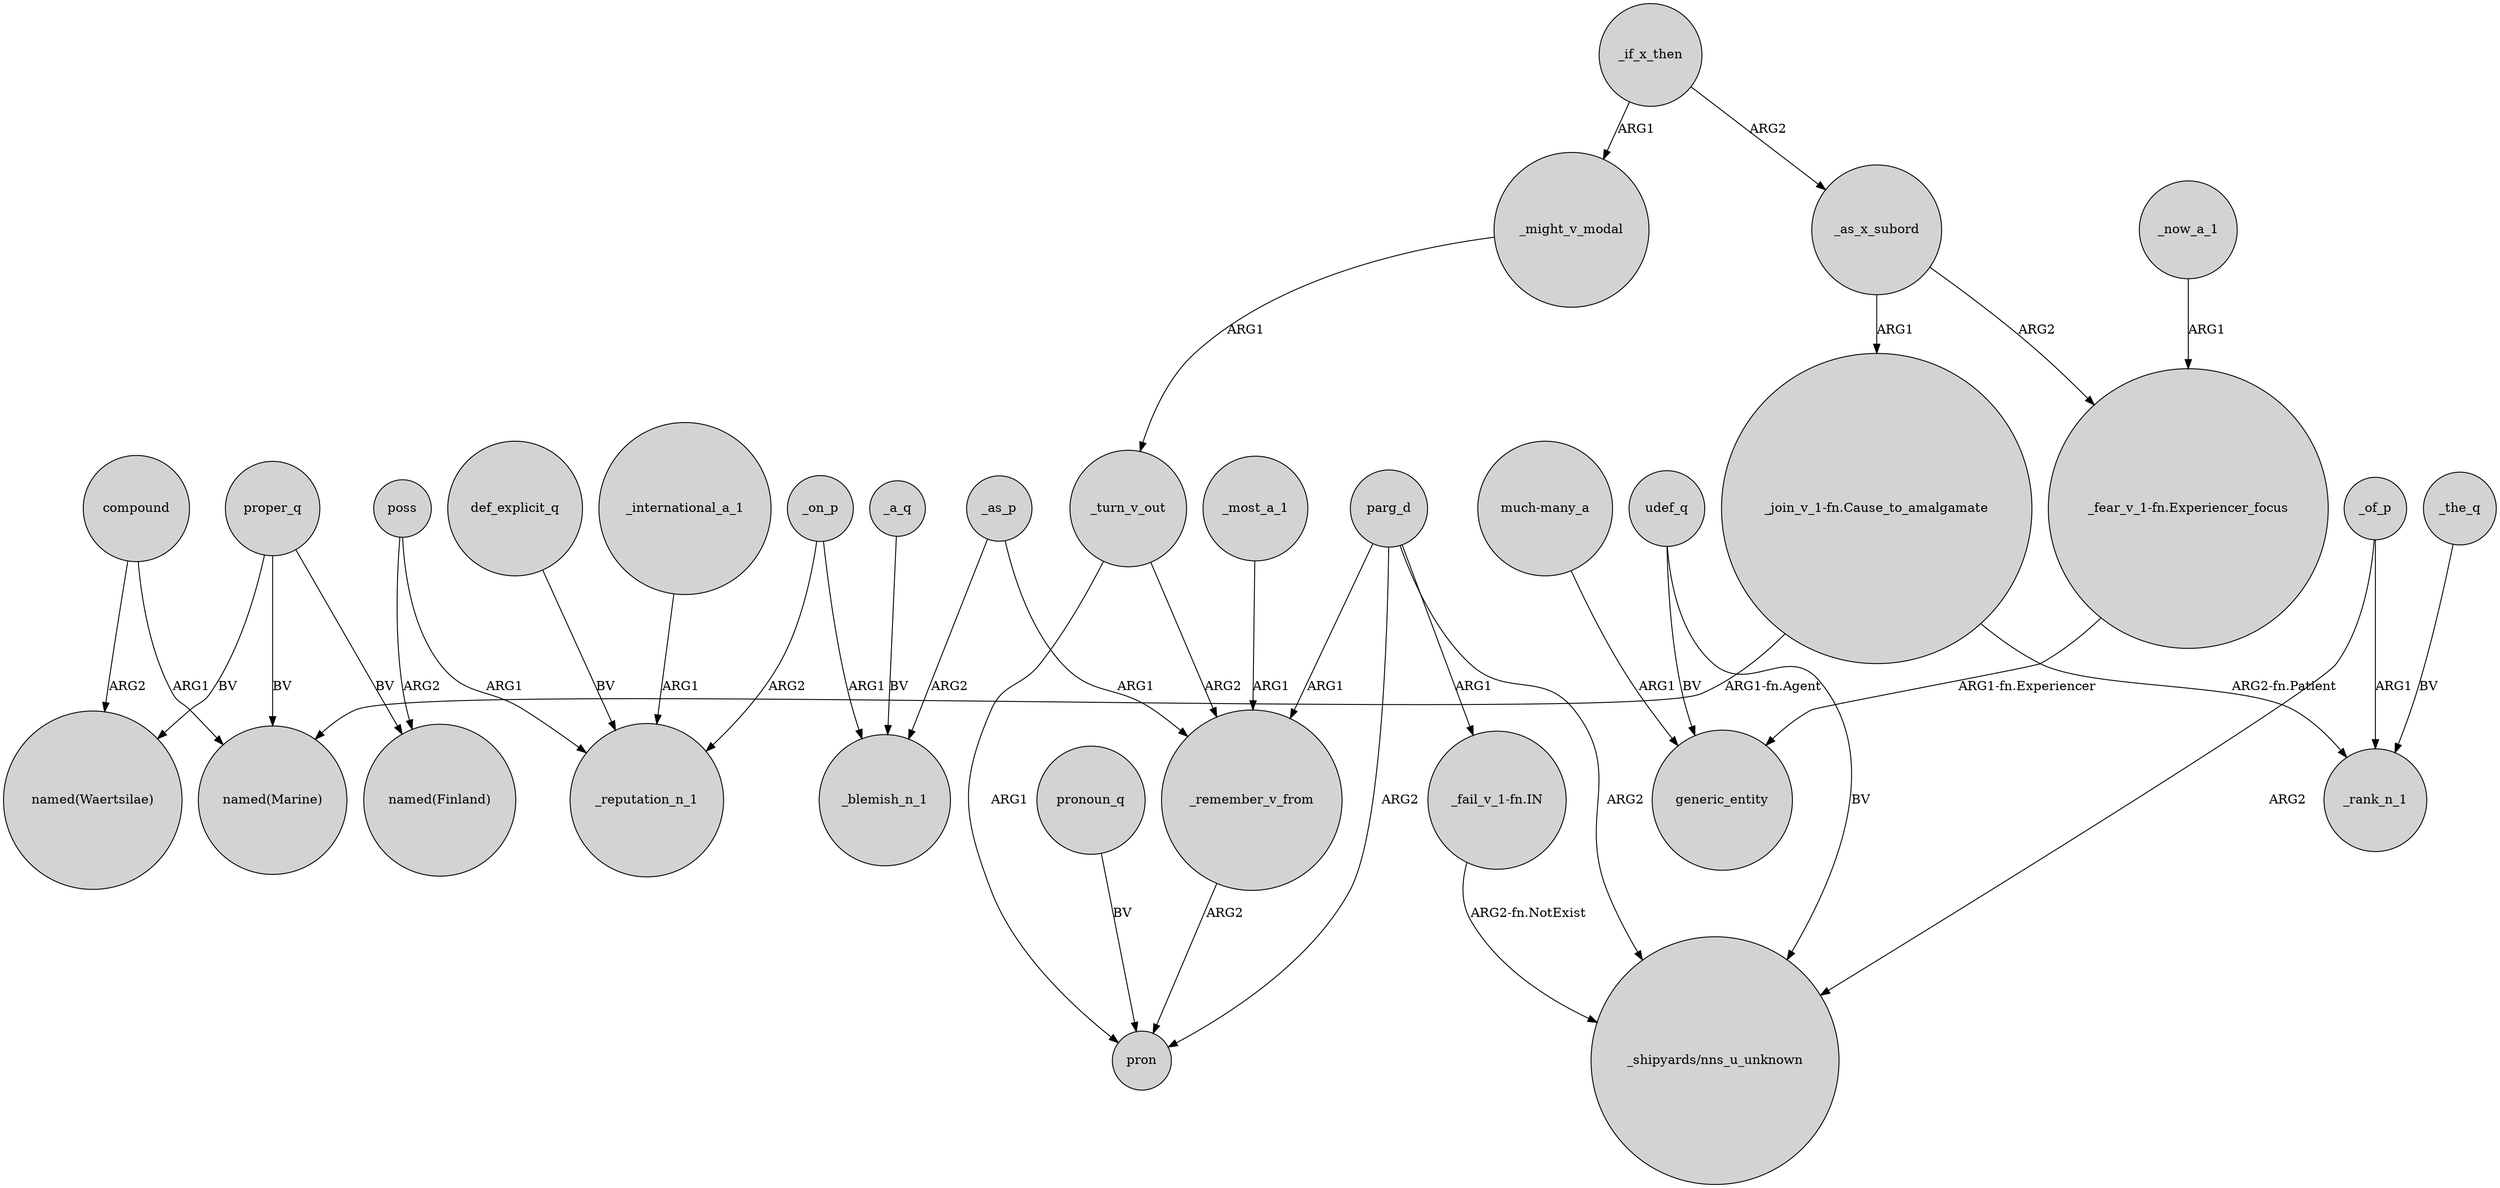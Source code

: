 digraph {
	node [shape=circle style=filled]
	"_join_v_1-fn.Cause_to_amalgamate" -> "named(Marine)" [label="ARG1-fn.Agent"]
	udef_q -> generic_entity [label=BV]
	_international_a_1 -> _reputation_n_1 [label=ARG1]
	_turn_v_out -> pron [label=ARG1]
	"much-many_a" -> generic_entity [label=ARG1]
	proper_q -> "named(Finland)" [label=BV]
	parg_d -> _remember_v_from [label=ARG1]
	_as_x_subord -> "_join_v_1-fn.Cause_to_amalgamate" [label=ARG1]
	def_explicit_q -> _reputation_n_1 [label=BV]
	_as_p -> _blemish_n_1 [label=ARG2]
	_as_p -> _remember_v_from [label=ARG1]
	parg_d -> "_shipyards/nns_u_unknown" [label=ARG2]
	proper_q -> "named(Marine)" [label=BV]
	poss -> _reputation_n_1 [label=ARG1]
	_on_p -> _reputation_n_1 [label=ARG2]
	compound -> "named(Waertsilae)" [label=ARG2]
	poss -> "named(Finland)" [label=ARG2]
	_turn_v_out -> _remember_v_from [label=ARG2]
	_if_x_then -> _might_v_modal [label=ARG1]
	parg_d -> pron [label=ARG2]
	_the_q -> _rank_n_1 [label=BV]
	pronoun_q -> pron [label=BV]
	_if_x_then -> _as_x_subord [label=ARG2]
	"_fear_v_1-fn.Experiencer_focus" -> generic_entity [label="ARG1-fn.Experiencer"]
	"_join_v_1-fn.Cause_to_amalgamate" -> _rank_n_1 [label="ARG2-fn.Patient"]
	proper_q -> "named(Waertsilae)" [label=BV]
	_of_p -> _rank_n_1 [label=ARG1]
	_most_a_1 -> _remember_v_from [label=ARG1]
	compound -> "named(Marine)" [label=ARG1]
	_a_q -> _blemish_n_1 [label=BV]
	_might_v_modal -> _turn_v_out [label=ARG1]
	_remember_v_from -> pron [label=ARG2]
	_now_a_1 -> "_fear_v_1-fn.Experiencer_focus" [label=ARG1]
	_of_p -> "_shipyards/nns_u_unknown" [label=ARG2]
	udef_q -> "_shipyards/nns_u_unknown" [label=BV]
	_on_p -> _blemish_n_1 [label=ARG1]
	"_fail_v_1-fn.IN" -> "_shipyards/nns_u_unknown" [label="ARG2-fn.NotExist"]
	_as_x_subord -> "_fear_v_1-fn.Experiencer_focus" [label=ARG2]
	parg_d -> "_fail_v_1-fn.IN" [label=ARG1]
}

